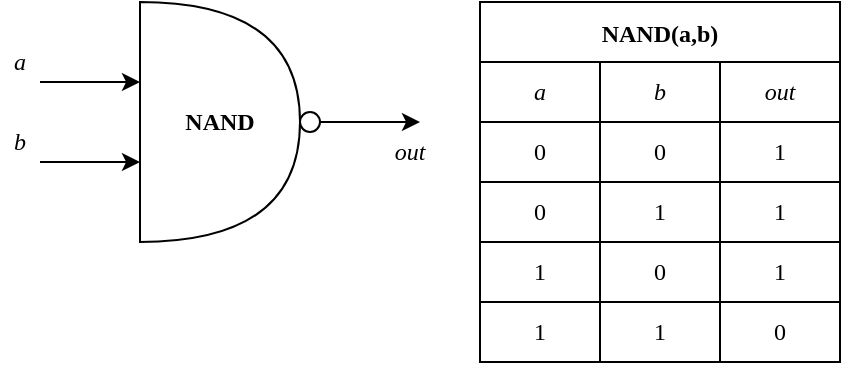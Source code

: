 <mxfile version="20.0.1" type="github" pages="2"><diagram id="qSMi0WlrK13bdt7H2_j3" name="NAND"><mxGraphModel dx="946" dy="587" grid="1" gridSize="10" guides="1" tooltips="1" connect="1" arrows="1" fold="1" page="1" pageScale="1" pageWidth="850" pageHeight="1100" math="0" shadow="0"><root><mxCell id="0"/><mxCell id="1" parent="0"/><mxCell id="b4pHZL9iYf9OARTyLTwh-1" value="NAND(a,b)" style="shape=table;startSize=30;container=1;collapsible=0;childLayout=tableLayout;fontFamily=JetBrains Mono;fontStyle=1" vertex="1" parent="1"><mxGeometry x="450" y="80" width="180" height="180" as="geometry"/></mxCell><mxCell id="b4pHZL9iYf9OARTyLTwh-2" value="" style="shape=tableRow;horizontal=0;startSize=0;swimlaneHead=0;swimlaneBody=0;top=0;left=0;bottom=0;right=0;collapsible=0;dropTarget=0;fillColor=none;points=[[0,0.5],[1,0.5]];portConstraint=eastwest;" vertex="1" parent="b4pHZL9iYf9OARTyLTwh-1"><mxGeometry y="30" width="180" height="30" as="geometry"/></mxCell><mxCell id="b4pHZL9iYf9OARTyLTwh-3" value="a" style="shape=partialRectangle;html=1;whiteSpace=wrap;connectable=0;overflow=hidden;fillColor=none;top=0;left=0;bottom=0;right=0;pointerEvents=1;fontFamily=JetBrains Mono;fontStyle=2" vertex="1" parent="b4pHZL9iYf9OARTyLTwh-2"><mxGeometry width="60" height="30" as="geometry"><mxRectangle width="60" height="30" as="alternateBounds"/></mxGeometry></mxCell><mxCell id="b4pHZL9iYf9OARTyLTwh-4" value="b" style="shape=partialRectangle;html=1;whiteSpace=wrap;connectable=0;overflow=hidden;fillColor=none;top=0;left=0;bottom=0;right=0;pointerEvents=1;fontFamily=JetBrains Mono;fontStyle=2" vertex="1" parent="b4pHZL9iYf9OARTyLTwh-2"><mxGeometry x="60" width="60" height="30" as="geometry"><mxRectangle width="60" height="30" as="alternateBounds"/></mxGeometry></mxCell><mxCell id="b4pHZL9iYf9OARTyLTwh-5" value="out" style="shape=partialRectangle;html=1;whiteSpace=wrap;connectable=0;overflow=hidden;fillColor=none;top=0;left=0;bottom=0;right=0;pointerEvents=1;fontFamily=JetBrains Mono;fontStyle=2" vertex="1" parent="b4pHZL9iYf9OARTyLTwh-2"><mxGeometry x="120" width="60" height="30" as="geometry"><mxRectangle width="60" height="30" as="alternateBounds"/></mxGeometry></mxCell><mxCell id="b4pHZL9iYf9OARTyLTwh-6" value="" style="shape=tableRow;horizontal=0;startSize=0;swimlaneHead=0;swimlaneBody=0;top=0;left=0;bottom=0;right=0;collapsible=0;dropTarget=0;fillColor=none;points=[[0,0.5],[1,0.5]];portConstraint=eastwest;" vertex="1" parent="b4pHZL9iYf9OARTyLTwh-1"><mxGeometry y="60" width="180" height="30" as="geometry"/></mxCell><mxCell id="b4pHZL9iYf9OARTyLTwh-7" value="0" style="shape=partialRectangle;html=1;whiteSpace=wrap;connectable=0;overflow=hidden;fillColor=none;top=0;left=0;bottom=0;right=0;pointerEvents=1;fontFamily=JetBrains Mono;" vertex="1" parent="b4pHZL9iYf9OARTyLTwh-6"><mxGeometry width="60" height="30" as="geometry"><mxRectangle width="60" height="30" as="alternateBounds"/></mxGeometry></mxCell><mxCell id="b4pHZL9iYf9OARTyLTwh-8" value="0" style="shape=partialRectangle;html=1;whiteSpace=wrap;connectable=0;overflow=hidden;fillColor=none;top=0;left=0;bottom=0;right=0;pointerEvents=1;fontFamily=JetBrains Mono;" vertex="1" parent="b4pHZL9iYf9OARTyLTwh-6"><mxGeometry x="60" width="60" height="30" as="geometry"><mxRectangle width="60" height="30" as="alternateBounds"/></mxGeometry></mxCell><mxCell id="b4pHZL9iYf9OARTyLTwh-9" value="1" style="shape=partialRectangle;html=1;whiteSpace=wrap;connectable=0;overflow=hidden;fillColor=none;top=0;left=0;bottom=0;right=0;pointerEvents=1;fontFamily=JetBrains Mono;" vertex="1" parent="b4pHZL9iYf9OARTyLTwh-6"><mxGeometry x="120" width="60" height="30" as="geometry"><mxRectangle width="60" height="30" as="alternateBounds"/></mxGeometry></mxCell><mxCell id="b4pHZL9iYf9OARTyLTwh-10" value="" style="shape=tableRow;horizontal=0;startSize=0;swimlaneHead=0;swimlaneBody=0;top=0;left=0;bottom=0;right=0;collapsible=0;dropTarget=0;fillColor=none;points=[[0,0.5],[1,0.5]];portConstraint=eastwest;" vertex="1" parent="b4pHZL9iYf9OARTyLTwh-1"><mxGeometry y="90" width="180" height="30" as="geometry"/></mxCell><mxCell id="b4pHZL9iYf9OARTyLTwh-11" value="0" style="shape=partialRectangle;html=1;whiteSpace=wrap;connectable=0;overflow=hidden;fillColor=none;top=0;left=0;bottom=0;right=0;pointerEvents=1;fontFamily=JetBrains Mono;" vertex="1" parent="b4pHZL9iYf9OARTyLTwh-10"><mxGeometry width="60" height="30" as="geometry"><mxRectangle width="60" height="30" as="alternateBounds"/></mxGeometry></mxCell><mxCell id="b4pHZL9iYf9OARTyLTwh-12" value="1" style="shape=partialRectangle;html=1;whiteSpace=wrap;connectable=0;overflow=hidden;fillColor=none;top=0;left=0;bottom=0;right=0;pointerEvents=1;fontFamily=JetBrains Mono;" vertex="1" parent="b4pHZL9iYf9OARTyLTwh-10"><mxGeometry x="60" width="60" height="30" as="geometry"><mxRectangle width="60" height="30" as="alternateBounds"/></mxGeometry></mxCell><mxCell id="b4pHZL9iYf9OARTyLTwh-13" value="1" style="shape=partialRectangle;html=1;whiteSpace=wrap;connectable=0;overflow=hidden;fillColor=none;top=0;left=0;bottom=0;right=0;pointerEvents=1;fontFamily=JetBrains Mono;" vertex="1" parent="b4pHZL9iYf9OARTyLTwh-10"><mxGeometry x="120" width="60" height="30" as="geometry"><mxRectangle width="60" height="30" as="alternateBounds"/></mxGeometry></mxCell><mxCell id="b4pHZL9iYf9OARTyLTwh-14" value="" style="shape=tableRow;horizontal=0;startSize=0;swimlaneHead=0;swimlaneBody=0;top=0;left=0;bottom=0;right=0;collapsible=0;dropTarget=0;fillColor=none;points=[[0,0.5],[1,0.5]];portConstraint=eastwest;" vertex="1" parent="b4pHZL9iYf9OARTyLTwh-1"><mxGeometry y="120" width="180" height="30" as="geometry"/></mxCell><mxCell id="b4pHZL9iYf9OARTyLTwh-15" value="1" style="shape=partialRectangle;html=1;whiteSpace=wrap;connectable=0;overflow=hidden;fillColor=none;top=0;left=0;bottom=0;right=0;pointerEvents=1;fontFamily=JetBrains Mono;" vertex="1" parent="b4pHZL9iYf9OARTyLTwh-14"><mxGeometry width="60" height="30" as="geometry"><mxRectangle width="60" height="30" as="alternateBounds"/></mxGeometry></mxCell><mxCell id="b4pHZL9iYf9OARTyLTwh-16" value="0" style="shape=partialRectangle;html=1;whiteSpace=wrap;connectable=0;overflow=hidden;fillColor=none;top=0;left=0;bottom=0;right=0;pointerEvents=1;fontFamily=JetBrains Mono;" vertex="1" parent="b4pHZL9iYf9OARTyLTwh-14"><mxGeometry x="60" width="60" height="30" as="geometry"><mxRectangle width="60" height="30" as="alternateBounds"/></mxGeometry></mxCell><mxCell id="b4pHZL9iYf9OARTyLTwh-17" value="1" style="shape=partialRectangle;html=1;whiteSpace=wrap;connectable=0;overflow=hidden;fillColor=none;top=0;left=0;bottom=0;right=0;pointerEvents=1;fontFamily=JetBrains Mono;" vertex="1" parent="b4pHZL9iYf9OARTyLTwh-14"><mxGeometry x="120" width="60" height="30" as="geometry"><mxRectangle width="60" height="30" as="alternateBounds"/></mxGeometry></mxCell><mxCell id="b4pHZL9iYf9OARTyLTwh-18" style="shape=tableRow;horizontal=0;startSize=0;swimlaneHead=0;swimlaneBody=0;top=0;left=0;bottom=0;right=0;collapsible=0;dropTarget=0;fillColor=none;points=[[0,0.5],[1,0.5]];portConstraint=eastwest;" vertex="1" parent="b4pHZL9iYf9OARTyLTwh-1"><mxGeometry y="150" width="180" height="30" as="geometry"/></mxCell><mxCell id="b4pHZL9iYf9OARTyLTwh-19" value="1" style="shape=partialRectangle;html=1;whiteSpace=wrap;connectable=0;overflow=hidden;fillColor=none;top=0;left=0;bottom=0;right=0;pointerEvents=1;fontFamily=JetBrains Mono;" vertex="1" parent="b4pHZL9iYf9OARTyLTwh-18"><mxGeometry width="60" height="30" as="geometry"><mxRectangle width="60" height="30" as="alternateBounds"/></mxGeometry></mxCell><mxCell id="b4pHZL9iYf9OARTyLTwh-20" value="1" style="shape=partialRectangle;html=1;whiteSpace=wrap;connectable=0;overflow=hidden;fillColor=none;top=0;left=0;bottom=0;right=0;pointerEvents=1;fontFamily=JetBrains Mono;" vertex="1" parent="b4pHZL9iYf9OARTyLTwh-18"><mxGeometry x="60" width="60" height="30" as="geometry"><mxRectangle width="60" height="30" as="alternateBounds"/></mxGeometry></mxCell><mxCell id="b4pHZL9iYf9OARTyLTwh-21" value="0" style="shape=partialRectangle;html=1;whiteSpace=wrap;connectable=0;overflow=hidden;fillColor=none;top=0;left=0;bottom=0;right=0;pointerEvents=1;fontFamily=JetBrains Mono;" vertex="1" parent="b4pHZL9iYf9OARTyLTwh-18"><mxGeometry x="120" width="60" height="30" as="geometry"><mxRectangle width="60" height="30" as="alternateBounds"/></mxGeometry></mxCell><mxCell id="b4pHZL9iYf9OARTyLTwh-22" value="" style="shape=or;whiteSpace=wrap;html=1;fontFamily=JetBrains Mono;" vertex="1" parent="1"><mxGeometry x="280" y="80" width="80" height="120" as="geometry"/></mxCell><mxCell id="b4pHZL9iYf9OARTyLTwh-23" value="" style="ellipse;whiteSpace=wrap;html=1;aspect=fixed;fontFamily=JetBrains Mono;" vertex="1" parent="1"><mxGeometry x="360" y="135" width="10" height="10" as="geometry"/></mxCell><mxCell id="b4pHZL9iYf9OARTyLTwh-24" value="" style="endArrow=classic;html=1;rounded=0;fontFamily=JetBrains Mono;" edge="1" parent="1"><mxGeometry width="50" height="50" relative="1" as="geometry"><mxPoint x="230" y="120" as="sourcePoint"/><mxPoint x="280" y="120" as="targetPoint"/></mxGeometry></mxCell><mxCell id="b4pHZL9iYf9OARTyLTwh-25" value="" style="endArrow=classic;html=1;rounded=0;fontFamily=JetBrains Mono;" edge="1" parent="1"><mxGeometry width="50" height="50" relative="1" as="geometry"><mxPoint x="230" y="160" as="sourcePoint"/><mxPoint x="280" y="160" as="targetPoint"/></mxGeometry></mxCell><mxCell id="b4pHZL9iYf9OARTyLTwh-26" value="&lt;b&gt;NAND&lt;/b&gt;" style="text;html=1;strokeColor=none;fillColor=none;align=center;verticalAlign=middle;whiteSpace=wrap;rounded=0;fontFamily=JetBrains Mono;" vertex="1" parent="1"><mxGeometry x="290" y="125" width="60" height="30" as="geometry"/></mxCell><mxCell id="b4pHZL9iYf9OARTyLTwh-27" value="&lt;i&gt;a&lt;/i&gt;" style="text;html=1;strokeColor=none;fillColor=none;align=center;verticalAlign=middle;whiteSpace=wrap;rounded=0;fontFamily=JetBrains Mono;" vertex="1" parent="1"><mxGeometry x="210" y="100" width="20" height="20" as="geometry"/></mxCell><mxCell id="b4pHZL9iYf9OARTyLTwh-28" value="&lt;i&gt;b&lt;/i&gt;" style="text;html=1;strokeColor=none;fillColor=none;align=center;verticalAlign=middle;whiteSpace=wrap;rounded=0;fontFamily=JetBrains Mono;" vertex="1" parent="1"><mxGeometry x="210" y="140" width="20" height="20" as="geometry"/></mxCell><mxCell id="b4pHZL9iYf9OARTyLTwh-29" value="&lt;i&gt;out&lt;/i&gt;" style="text;html=1;strokeColor=none;fillColor=none;align=center;verticalAlign=middle;whiteSpace=wrap;rounded=0;fontFamily=JetBrains Mono;" vertex="1" parent="1"><mxGeometry x="395" y="145" width="40" height="20" as="geometry"/></mxCell><mxCell id="b4pHZL9iYf9OARTyLTwh-30" value="" style="endArrow=classic;html=1;rounded=0;fontFamily=JetBrains Mono;" edge="1" parent="1"><mxGeometry width="50" height="50" relative="1" as="geometry"><mxPoint x="370" y="140" as="sourcePoint"/><mxPoint x="420" y="140" as="targetPoint"/></mxGeometry></mxCell></root></mxGraphModel></diagram><diagram id="OPUmSVZi67gQt2YKc5tr" name="NOT"><mxGraphModel dx="946" dy="587" grid="1" gridSize="10" guides="1" tooltips="1" connect="1" arrows="1" fold="1" page="1" pageScale="1" pageWidth="850" pageHeight="1100" math="0" shadow="0"><root><mxCell id="0"/><mxCell id="1" parent="0"/><mxCell id="16ZkXzFOUiWSgwjegtp7-1" value="" style="rounded=0;whiteSpace=wrap;html=1;labelBorderColor=none;fontFamily=JetBrains Mono;fontSize=13;" vertex="1" parent="1"><mxGeometry x="295" y="210" width="260" height="30" as="geometry"/></mxCell><mxCell id="16ZkXzFOUiWSgwjegtp7-2" value="NOT(in)" style="shape=table;startSize=30;container=1;collapsible=0;childLayout=tableLayout;fontStyle=1;align=center;fontSize=13;fontFamily=JetBrains Mono;" vertex="1" parent="1"><mxGeometry x="480" y="80" width="120" height="120" as="geometry"/></mxCell><mxCell id="16ZkXzFOUiWSgwjegtp7-3" value="" style="shape=tableRow;horizontal=0;startSize=0;swimlaneHead=0;swimlaneBody=0;top=0;left=0;bottom=0;right=0;collapsible=0;dropTarget=0;fillColor=none;points=[[0,0.5],[1,0.5]];portConstraint=eastwest;fontSize=13;" vertex="1" parent="16ZkXzFOUiWSgwjegtp7-2"><mxGeometry y="30" width="120" height="30" as="geometry"/></mxCell><mxCell id="16ZkXzFOUiWSgwjegtp7-4" value="IN" style="shape=partialRectangle;html=1;whiteSpace=wrap;connectable=0;fillColor=none;top=0;left=0;bottom=0;right=0;overflow=hidden;fontSize=13;fontFamily=JetBrains Mono;fontStyle=2" vertex="1" parent="16ZkXzFOUiWSgwjegtp7-3"><mxGeometry width="60" height="30" as="geometry"><mxRectangle width="60" height="30" as="alternateBounds"/></mxGeometry></mxCell><mxCell id="16ZkXzFOUiWSgwjegtp7-5" value="OUT" style="shape=partialRectangle;html=1;whiteSpace=wrap;connectable=0;fillColor=none;top=0;left=0;bottom=0;right=0;overflow=hidden;fontSize=13;fontFamily=JetBrains Mono;fontStyle=2" vertex="1" parent="16ZkXzFOUiWSgwjegtp7-3"><mxGeometry x="60" width="60" height="30" as="geometry"><mxRectangle width="60" height="30" as="alternateBounds"/></mxGeometry></mxCell><mxCell id="16ZkXzFOUiWSgwjegtp7-6" value="" style="shape=tableRow;horizontal=0;startSize=0;swimlaneHead=0;swimlaneBody=0;top=0;left=0;bottom=0;right=0;collapsible=0;dropTarget=0;fillColor=none;points=[[0,0.5],[1,0.5]];portConstraint=eastwest;fontSize=13;" vertex="1" parent="16ZkXzFOUiWSgwjegtp7-2"><mxGeometry y="60" width="120" height="30" as="geometry"/></mxCell><mxCell id="16ZkXzFOUiWSgwjegtp7-7" value="1" style="shape=partialRectangle;html=1;whiteSpace=wrap;connectable=0;fillColor=none;top=0;left=0;bottom=0;right=0;overflow=hidden;fontSize=13;fontFamily=JetBrains Mono;" vertex="1" parent="16ZkXzFOUiWSgwjegtp7-6"><mxGeometry width="60" height="30" as="geometry"><mxRectangle width="60" height="30" as="alternateBounds"/></mxGeometry></mxCell><mxCell id="16ZkXzFOUiWSgwjegtp7-8" value="0" style="shape=partialRectangle;html=1;whiteSpace=wrap;connectable=0;fillColor=none;top=0;left=0;bottom=0;right=0;overflow=hidden;fontSize=13;fontFamily=JetBrains Mono;" vertex="1" parent="16ZkXzFOUiWSgwjegtp7-6"><mxGeometry x="60" width="60" height="30" as="geometry"><mxRectangle width="60" height="30" as="alternateBounds"/></mxGeometry></mxCell><mxCell id="16ZkXzFOUiWSgwjegtp7-9" value="" style="shape=tableRow;horizontal=0;startSize=0;swimlaneHead=0;swimlaneBody=0;top=0;left=0;bottom=0;right=0;collapsible=0;dropTarget=0;fillColor=none;points=[[0,0.5],[1,0.5]];portConstraint=eastwest;fontSize=13;" vertex="1" parent="16ZkXzFOUiWSgwjegtp7-2"><mxGeometry y="90" width="120" height="30" as="geometry"/></mxCell><mxCell id="16ZkXzFOUiWSgwjegtp7-10" value="0" style="shape=partialRectangle;html=1;whiteSpace=wrap;connectable=0;fillColor=none;top=0;left=0;bottom=0;right=0;overflow=hidden;fontSize=13;fontFamily=JetBrains Mono;" vertex="1" parent="16ZkXzFOUiWSgwjegtp7-9"><mxGeometry width="60" height="30" as="geometry"><mxRectangle width="60" height="30" as="alternateBounds"/></mxGeometry></mxCell><mxCell id="16ZkXzFOUiWSgwjegtp7-11" value="1" style="shape=partialRectangle;html=1;whiteSpace=wrap;connectable=0;fillColor=none;top=0;left=0;bottom=0;right=0;overflow=hidden;fontSize=13;fontFamily=JetBrains Mono;" vertex="1" parent="16ZkXzFOUiWSgwjegtp7-9"><mxGeometry x="60" width="60" height="30" as="geometry"><mxRectangle width="60" height="30" as="alternateBounds"/></mxGeometry></mxCell><mxCell id="16ZkXzFOUiWSgwjegtp7-12" value="" style="triangle;whiteSpace=wrap;html=1;fontFamily=JetBrains Mono;fontSize=13;" vertex="1" parent="1"><mxGeometry x="280" y="80" width="90" height="120" as="geometry"/></mxCell><mxCell id="16ZkXzFOUiWSgwjegtp7-13" value="" style="ellipse;whiteSpace=wrap;html=1;aspect=fixed;fontFamily=JetBrains Mono;fontSize=13;" vertex="1" parent="1"><mxGeometry x="370" y="135" width="10" height="10" as="geometry"/></mxCell><mxCell id="16ZkXzFOUiWSgwjegtp7-14" value="" style="endArrow=classic;html=1;rounded=0;fontFamily=JetBrains Mono;fontSize=13;entryX=0;entryY=0.5;entryDx=0;entryDy=0;" edge="1" parent="1" target="16ZkXzFOUiWSgwjegtp7-12"><mxGeometry width="50" height="50" relative="1" as="geometry"><mxPoint x="230" y="140" as="sourcePoint"/><mxPoint x="250" y="120" as="targetPoint"/></mxGeometry></mxCell><mxCell id="16ZkXzFOUiWSgwjegtp7-15" value="" style="endArrow=classic;html=1;rounded=0;fontFamily=JetBrains Mono;fontSize=13;" edge="1" parent="1"><mxGeometry width="50" height="50" relative="1" as="geometry"><mxPoint x="380" y="139.5" as="sourcePoint"/><mxPoint x="420" y="140" as="targetPoint"/></mxGeometry></mxCell><mxCell id="16ZkXzFOUiWSgwjegtp7-16" value="&lt;b&gt;NOT&lt;/b&gt;" style="text;html=1;strokeColor=none;fillColor=none;align=center;verticalAlign=middle;whiteSpace=wrap;rounded=0;fontFamily=JetBrains Mono;fontSize=13;" vertex="1" parent="1"><mxGeometry x="285" y="125" width="60" height="30" as="geometry"/></mxCell><mxCell id="16ZkXzFOUiWSgwjegtp7-17" value="&lt;i&gt;out&lt;/i&gt;" style="text;html=1;strokeColor=none;fillColor=none;align=center;verticalAlign=middle;whiteSpace=wrap;rounded=0;fontFamily=JetBrains Mono;fontSize=13;" vertex="1" parent="1"><mxGeometry x="405" y="140" width="60" height="30" as="geometry"/></mxCell><mxCell id="16ZkXzFOUiWSgwjegtp7-18" value="NOT(in) = (&lt;i&gt;IN&lt;/i&gt; NAND &lt;i&gt;IN&lt;/i&gt;)" style="text;html=1;strokeColor=none;fillColor=none;align=center;verticalAlign=middle;whiteSpace=wrap;rounded=0;fontFamily=JetBrains Mono;fontSize=13;labelBorderColor=none;" vertex="1" parent="1"><mxGeometry x="300" y="210" width="250" height="30" as="geometry"/></mxCell><mxCell id="PozgKijt8eK-IBBlHufm-1" value="&lt;i&gt;in&lt;/i&gt;" style="text;html=1;strokeColor=none;fillColor=none;align=center;verticalAlign=middle;whiteSpace=wrap;rounded=0;fontFamily=JetBrains Mono;fontSize=13;" vertex="1" parent="1"><mxGeometry x="190" y="110" width="60" height="30" as="geometry"/></mxCell></root></mxGraphModel></diagram></mxfile>